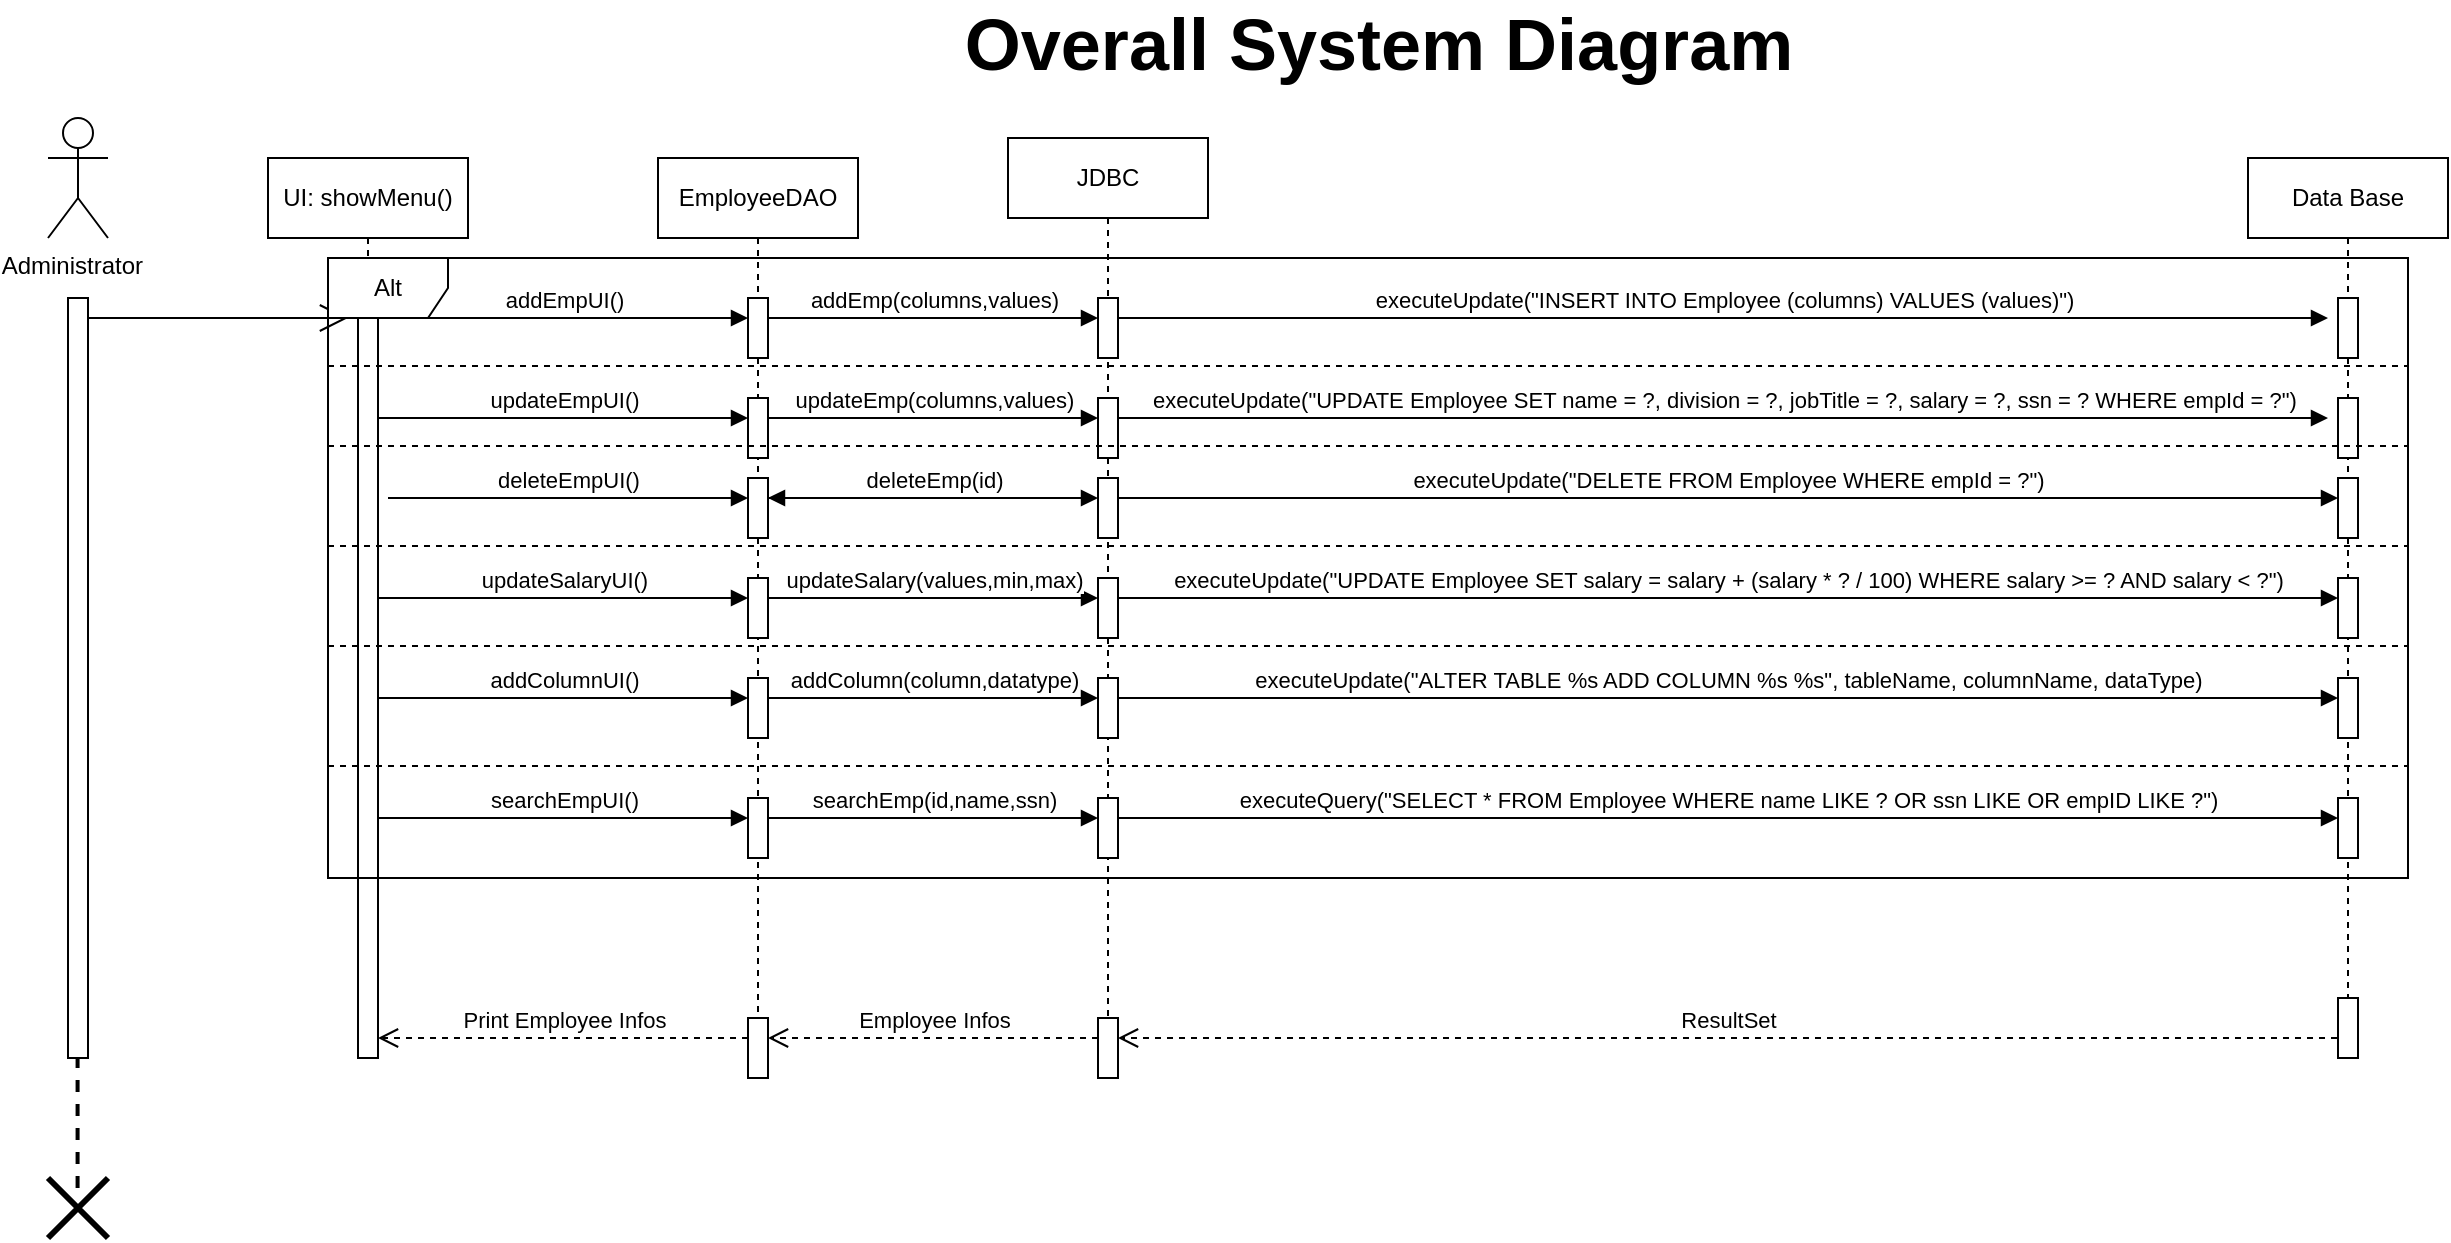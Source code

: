 <mxfile version="24.7.0" type="device">
  <diagram name="Page-1" id="2YBvvXClWsGukQMizWep">
    <mxGraphModel dx="1513" dy="486" grid="1" gridSize="10" guides="1" tooltips="1" connect="1" arrows="1" fold="1" page="1" pageScale="1" pageWidth="850" pageHeight="1100" math="0" shadow="0">
      <root>
        <mxCell id="0" />
        <mxCell id="1" parent="0" />
        <mxCell id="aM9ryv3xv72pqoxQDRHE-1" value="UI: showMenu()" style="shape=umlLifeline;perimeter=lifelinePerimeter;whiteSpace=wrap;html=1;container=0;dropTarget=0;collapsible=0;recursiveResize=0;outlineConnect=0;portConstraint=eastwest;newEdgeStyle={&quot;edgeStyle&quot;:&quot;elbowEdgeStyle&quot;,&quot;elbow&quot;:&quot;vertical&quot;,&quot;curved&quot;:0,&quot;rounded&quot;:0};" parent="1" vertex="1">
          <mxGeometry x="310" y="100" width="100" height="450" as="geometry" />
        </mxCell>
        <mxCell id="aM9ryv3xv72pqoxQDRHE-2" value="" style="html=1;points=[];perimeter=orthogonalPerimeter;outlineConnect=0;targetShapes=umlLifeline;portConstraint=eastwest;newEdgeStyle={&quot;edgeStyle&quot;:&quot;elbowEdgeStyle&quot;,&quot;elbow&quot;:&quot;vertical&quot;,&quot;curved&quot;:0,&quot;rounded&quot;:0};" parent="aM9ryv3xv72pqoxQDRHE-1" vertex="1">
          <mxGeometry x="45" y="70" width="10" height="380" as="geometry" />
        </mxCell>
        <mxCell id="aM9ryv3xv72pqoxQDRHE-8" value="Employee Infos" style="html=1;verticalAlign=bottom;endArrow=open;dashed=1;endSize=8;edgeStyle=elbowEdgeStyle;elbow=vertical;curved=0;rounded=0;" parent="1" edge="1" target="o_ktzE5vsAhw0C9O82WK-55">
          <mxGeometry x="0.001" relative="1" as="geometry">
            <mxPoint x="570" y="540" as="targetPoint" />
            <Array as="points">
              <mxPoint x="635" y="540" />
            </Array>
            <mxPoint x="725" y="540" as="sourcePoint" />
            <mxPoint as="offset" />
          </mxGeometry>
        </mxCell>
        <mxCell id="9l75EntxXl0DtqPnIjqQ-10" value="addEmpUI()" style="html=1;verticalAlign=bottom;endArrow=block;edgeStyle=elbowEdgeStyle;elbow=vertical;curved=0;rounded=0;" parent="1" source="aM9ryv3xv72pqoxQDRHE-2" edge="1">
          <mxGeometry relative="1" as="geometry">
            <mxPoint x="370" y="180" as="sourcePoint" />
            <Array as="points">
              <mxPoint x="450" y="180" />
            </Array>
            <mxPoint x="550" y="180" as="targetPoint" />
          </mxGeometry>
        </mxCell>
        <mxCell id="9l75EntxXl0DtqPnIjqQ-11" value="EmployeeDAO" style="shape=umlLifeline;perimeter=lifelinePerimeter;whiteSpace=wrap;html=1;container=0;dropTarget=0;collapsible=0;recursiveResize=0;outlineConnect=0;portConstraint=eastwest;newEdgeStyle={&quot;edgeStyle&quot;:&quot;elbowEdgeStyle&quot;,&quot;elbow&quot;:&quot;vertical&quot;,&quot;curved&quot;:0,&quot;rounded&quot;:0};" parent="1" vertex="1">
          <mxGeometry x="505" y="100" width="100" height="430" as="geometry" />
        </mxCell>
        <mxCell id="o_ktzE5vsAhw0C9O82WK-19" value="" style="html=1;points=[[0,0,0,0,5],[0,1,0,0,-5],[1,0,0,0,5],[1,1,0,0,-5]];perimeter=orthogonalPerimeter;outlineConnect=0;targetShapes=umlLifeline;portConstraint=eastwest;newEdgeStyle={&quot;curved&quot;:0,&quot;rounded&quot;:0};" vertex="1" parent="9l75EntxXl0DtqPnIjqQ-11">
          <mxGeometry x="45" y="320" width="10" height="30" as="geometry" />
        </mxCell>
        <mxCell id="o_ktzE5vsAhw0C9O82WK-20" value="" style="html=1;points=[[0,0,0,0,5],[0,1,0,0,-5],[1,0,0,0,5],[1,1,0,0,-5]];perimeter=orthogonalPerimeter;outlineConnect=0;targetShapes=umlLifeline;portConstraint=eastwest;newEdgeStyle={&quot;curved&quot;:0,&quot;rounded&quot;:0};" vertex="1" parent="9l75EntxXl0DtqPnIjqQ-11">
          <mxGeometry x="45" y="260" width="10" height="30" as="geometry" />
        </mxCell>
        <mxCell id="o_ktzE5vsAhw0C9O82WK-46" value="" style="html=1;points=[[0,0,0,0,5],[0,1,0,0,-5],[1,0,0,0,5],[1,1,0,0,-5]];perimeter=orthogonalPerimeter;outlineConnect=0;targetShapes=umlLifeline;portConstraint=eastwest;newEdgeStyle={&quot;curved&quot;:0,&quot;rounded&quot;:0};" vertex="1" parent="9l75EntxXl0DtqPnIjqQ-11">
          <mxGeometry x="45" y="120" width="10" height="30" as="geometry" />
        </mxCell>
        <mxCell id="9l75EntxXl0DtqPnIjqQ-13" value="updateEmpUI()" style="html=1;verticalAlign=bottom;endArrow=block;edgeStyle=elbowEdgeStyle;elbow=vertical;curved=0;rounded=0;" parent="1" edge="1">
          <mxGeometry relative="1" as="geometry">
            <mxPoint x="365" y="230" as="sourcePoint" />
            <Array as="points">
              <mxPoint x="455" y="230" />
            </Array>
            <mxPoint x="550" y="230" as="targetPoint" />
          </mxGeometry>
        </mxCell>
        <mxCell id="9l75EntxXl0DtqPnIjqQ-14" value="deleteEmpUI()" style="html=1;verticalAlign=bottom;endArrow=block;edgeStyle=elbowEdgeStyle;elbow=vertical;curved=0;rounded=0;" parent="1" edge="1" target="o_ktzE5vsAhw0C9O82WK-27">
          <mxGeometry relative="1" as="geometry">
            <mxPoint x="370" y="270" as="sourcePoint" />
            <Array as="points">
              <mxPoint x="465" y="270" />
            </Array>
            <mxPoint x="555" y="270" as="targetPoint" />
            <mxPoint as="offset" />
          </mxGeometry>
        </mxCell>
        <mxCell id="9l75EntxXl0DtqPnIjqQ-15" value="searchEmpUI()" style="html=1;verticalAlign=bottom;endArrow=block;edgeStyle=elbowEdgeStyle;elbow=vertical;curved=0;rounded=0;" parent="1" edge="1">
          <mxGeometry relative="1" as="geometry">
            <mxPoint x="365" y="430" as="sourcePoint" />
            <Array as="points">
              <mxPoint x="465" y="430" />
            </Array>
            <mxPoint x="550" y="430" as="targetPoint" />
            <mxPoint as="offset" />
          </mxGeometry>
        </mxCell>
        <mxCell id="9l75EntxXl0DtqPnIjqQ-17" value="updateSalaryUI()" style="html=1;verticalAlign=bottom;endArrow=block;edgeStyle=elbowEdgeStyle;elbow=vertical;curved=0;rounded=0;" parent="1" edge="1">
          <mxGeometry relative="1" as="geometry">
            <mxPoint x="365" y="320" as="sourcePoint" />
            <Array as="points">
              <mxPoint x="475" y="320" />
            </Array>
            <mxPoint x="550" y="320" as="targetPoint" />
            <mxPoint as="offset" />
          </mxGeometry>
        </mxCell>
        <mxCell id="9l75EntxXl0DtqPnIjqQ-18" value="addColumnUI()" style="html=1;verticalAlign=bottom;endArrow=block;edgeStyle=elbowEdgeStyle;elbow=vertical;curved=0;rounded=0;" parent="1" edge="1">
          <mxGeometry relative="1" as="geometry">
            <mxPoint x="365" y="370" as="sourcePoint" />
            <Array as="points">
              <mxPoint x="485" y="370" />
            </Array>
            <mxPoint x="550" y="370" as="targetPoint" />
            <mxPoint as="offset" />
          </mxGeometry>
        </mxCell>
        <mxCell id="9l75EntxXl0DtqPnIjqQ-24" value="addEmp(columns,values)" style="html=1;verticalAlign=bottom;endArrow=block;edgeStyle=elbowEdgeStyle;elbow=vertical;curved=0;rounded=0;" parent="1" source="o_ktzE5vsAhw0C9O82WK-47" target="9l75EntxXl0DtqPnIjqQ-34" edge="1">
          <mxGeometry relative="1" as="geometry">
            <mxPoint x="560" y="180" as="sourcePoint" />
            <Array as="points">
              <mxPoint x="595" y="180" />
            </Array>
            <mxPoint x="640" y="180" as="targetPoint" />
          </mxGeometry>
        </mxCell>
        <mxCell id="9l75EntxXl0DtqPnIjqQ-25" value="updateEmp(columns,values)" style="html=1;verticalAlign=bottom;endArrow=block;edgeStyle=elbowEdgeStyle;elbow=vertical;curved=0;rounded=0;" parent="1" edge="1">
          <mxGeometry relative="1" as="geometry">
            <mxPoint x="560" y="230" as="sourcePoint" />
            <Array as="points">
              <mxPoint x="600" y="230" />
            </Array>
            <mxPoint x="725" y="230" as="targetPoint" />
          </mxGeometry>
        </mxCell>
        <mxCell id="9l75EntxXl0DtqPnIjqQ-26" value="deleteEmp(id)" style="html=1;verticalAlign=bottom;endArrow=block;edgeStyle=elbowEdgeStyle;elbow=vertical;curved=0;rounded=0;" parent="1" edge="1" target="o_ktzE5vsAhw0C9O82WK-50" source="o_ktzE5vsAhw0C9O82WK-27">
          <mxGeometry relative="1" as="geometry">
            <mxPoint x="565" y="270" as="sourcePoint" />
            <Array as="points">
              <mxPoint x="610" y="270" />
            </Array>
            <mxPoint x="730" y="270" as="targetPoint" />
            <mxPoint as="offset" />
          </mxGeometry>
        </mxCell>
        <mxCell id="9l75EntxXl0DtqPnIjqQ-27" value="searchEmp(id,name,ssn)" style="html=1;verticalAlign=bottom;endArrow=block;edgeStyle=elbowEdgeStyle;elbow=vertical;curved=0;rounded=0;" parent="1" edge="1">
          <mxGeometry relative="1" as="geometry">
            <mxPoint x="560" y="430" as="sourcePoint" />
            <Array as="points">
              <mxPoint x="610" y="430" />
            </Array>
            <mxPoint x="725" y="430" as="targetPoint" />
            <mxPoint as="offset" />
          </mxGeometry>
        </mxCell>
        <mxCell id="9l75EntxXl0DtqPnIjqQ-28" value="updateSalary(values,min,max)" style="html=1;verticalAlign=bottom;endArrow=block;edgeStyle=elbowEdgeStyle;elbow=vertical;curved=0;rounded=0;" parent="1" edge="1" source="o_ktzE5vsAhw0C9O82WK-8">
          <mxGeometry relative="1" as="geometry">
            <mxPoint x="560" y="320" as="sourcePoint" />
            <Array as="points">
              <mxPoint x="620" y="320" />
            </Array>
            <mxPoint x="725" y="320" as="targetPoint" />
            <mxPoint as="offset" />
          </mxGeometry>
        </mxCell>
        <mxCell id="9l75EntxXl0DtqPnIjqQ-29" value="addColumn(column,datatype)" style="html=1;verticalAlign=bottom;endArrow=block;edgeStyle=elbowEdgeStyle;elbow=vertical;curved=0;rounded=0;" parent="1" edge="1">
          <mxGeometry relative="1" as="geometry">
            <mxPoint x="560" y="370" as="sourcePoint" />
            <Array as="points">
              <mxPoint x="630" y="370" />
            </Array>
            <mxPoint x="725" y="370" as="targetPoint" />
            <mxPoint as="offset" />
          </mxGeometry>
        </mxCell>
        <mxCell id="9l75EntxXl0DtqPnIjqQ-33" value="JDBC" style="shape=umlLifeline;perimeter=lifelinePerimeter;whiteSpace=wrap;html=1;container=0;dropTarget=0;collapsible=0;recursiveResize=0;outlineConnect=0;portConstraint=eastwest;newEdgeStyle={&quot;edgeStyle&quot;:&quot;elbowEdgeStyle&quot;,&quot;elbow&quot;:&quot;vertical&quot;,&quot;curved&quot;:0,&quot;rounded&quot;:0};" parent="1" vertex="1">
          <mxGeometry x="680" y="90" width="100" height="440" as="geometry" />
        </mxCell>
        <mxCell id="9l75EntxXl0DtqPnIjqQ-34" value="" style="html=1;points=[];perimeter=orthogonalPerimeter;outlineConnect=0;targetShapes=umlLifeline;portConstraint=eastwest;newEdgeStyle={&quot;edgeStyle&quot;:&quot;elbowEdgeStyle&quot;,&quot;elbow&quot;:&quot;vertical&quot;,&quot;curved&quot;:0,&quot;rounded&quot;:0};" parent="9l75EntxXl0DtqPnIjqQ-33" vertex="1">
          <mxGeometry x="45" y="80" width="10" height="30" as="geometry" />
        </mxCell>
        <mxCell id="o_ktzE5vsAhw0C9O82WK-7" value="" style="html=1;points=[[0,0,0,0,5],[0,1,0,0,-5],[1,0,0,0,5],[1,1,0,0,-5]];perimeter=orthogonalPerimeter;outlineConnect=0;targetShapes=umlLifeline;portConstraint=eastwest;newEdgeStyle={&quot;curved&quot;:0,&quot;rounded&quot;:0};" vertex="1" parent="9l75EntxXl0DtqPnIjqQ-33">
          <mxGeometry x="45" y="330" width="10" height="30" as="geometry" />
        </mxCell>
        <mxCell id="o_ktzE5vsAhw0C9O82WK-21" value="" style="html=1;points=[[0,0,0,0,5],[0,1,0,0,-5],[1,0,0,0,5],[1,1,0,0,-5]];perimeter=orthogonalPerimeter;outlineConnect=0;targetShapes=umlLifeline;portConstraint=eastwest;newEdgeStyle={&quot;curved&quot;:0,&quot;rounded&quot;:0};" vertex="1" parent="9l75EntxXl0DtqPnIjqQ-33">
          <mxGeometry x="45" y="270" width="10" height="30" as="geometry" />
        </mxCell>
        <mxCell id="o_ktzE5vsAhw0C9O82WK-24" value="" style="html=1;points=[[0,0,0,0,5],[0,1,0,0,-5],[1,0,0,0,5],[1,1,0,0,-5]];perimeter=orthogonalPerimeter;outlineConnect=0;targetShapes=umlLifeline;portConstraint=eastwest;newEdgeStyle={&quot;curved&quot;:0,&quot;rounded&quot;:0};" vertex="1" parent="9l75EntxXl0DtqPnIjqQ-33">
          <mxGeometry x="45" y="220" width="10" height="30" as="geometry" />
        </mxCell>
        <mxCell id="o_ktzE5vsAhw0C9O82WK-49" value="" style="html=1;points=[];perimeter=orthogonalPerimeter;outlineConnect=0;targetShapes=umlLifeline;portConstraint=eastwest;newEdgeStyle={&quot;edgeStyle&quot;:&quot;elbowEdgeStyle&quot;,&quot;elbow&quot;:&quot;vertical&quot;,&quot;curved&quot;:0,&quot;rounded&quot;:0};" vertex="1" parent="9l75EntxXl0DtqPnIjqQ-33">
          <mxGeometry x="45" y="130" width="10" height="30" as="geometry" />
        </mxCell>
        <mxCell id="o_ktzE5vsAhw0C9O82WK-50" value="" style="html=1;points=[];perimeter=orthogonalPerimeter;outlineConnect=0;targetShapes=umlLifeline;portConstraint=eastwest;newEdgeStyle={&quot;edgeStyle&quot;:&quot;elbowEdgeStyle&quot;,&quot;elbow&quot;:&quot;vertical&quot;,&quot;curved&quot;:0,&quot;rounded&quot;:0};" vertex="1" parent="9l75EntxXl0DtqPnIjqQ-33">
          <mxGeometry x="45" y="170" width="10" height="30" as="geometry" />
        </mxCell>
        <mxCell id="9l75EntxXl0DtqPnIjqQ-35" value="Print Employee Infos" style="html=1;verticalAlign=bottom;endArrow=open;dashed=1;endSize=8;edgeStyle=elbowEdgeStyle;elbow=vertical;curved=0;rounded=0;" parent="1" edge="1" target="aM9ryv3xv72pqoxQDRHE-2" source="o_ktzE5vsAhw0C9O82WK-55">
          <mxGeometry x="0.001" relative="1" as="geometry">
            <mxPoint x="370" y="540" as="targetPoint" />
            <Array as="points">
              <mxPoint x="440" y="540" />
            </Array>
            <mxPoint x="545" y="540" as="sourcePoint" />
            <mxPoint as="offset" />
          </mxGeometry>
        </mxCell>
        <mxCell id="9l75EntxXl0DtqPnIjqQ-38" value="executeQuery(&quot;SELECT * FROM Employee WHERE name LIKE ? OR ssn LIKE OR empID LIKE ?&quot;)" style="html=1;verticalAlign=bottom;endArrow=block;edgeStyle=elbowEdgeStyle;elbow=vertical;curved=0;rounded=0;" parent="1" edge="1">
          <mxGeometry relative="1" as="geometry">
            <mxPoint x="735" y="430" as="sourcePoint" />
            <Array as="points">
              <mxPoint x="775" y="430" />
            </Array>
            <mxPoint x="1345" y="430" as="targetPoint" />
          </mxGeometry>
        </mxCell>
        <mxCell id="9l75EntxXl0DtqPnIjqQ-39" value="ResultSet" style="html=1;verticalAlign=bottom;endArrow=open;dashed=1;endSize=8;edgeStyle=elbowEdgeStyle;elbow=vertical;curved=0;rounded=0;" parent="1" edge="1" target="o_ktzE5vsAhw0C9O82WK-56">
          <mxGeometry x="0.001" relative="1" as="geometry">
            <mxPoint x="740" y="540" as="targetPoint" />
            <Array as="points">
              <mxPoint x="820" y="540" />
            </Array>
            <mxPoint x="1344.5" y="540" as="sourcePoint" />
            <mxPoint as="offset" />
          </mxGeometry>
        </mxCell>
        <mxCell id="PRb0J0y05ek1-gk4vMGP-1" value="executeUpdate(&quot;INSERT INTO Employee (columns) VALUES (values)&quot;)" style="html=1;verticalAlign=bottom;endArrow=block;edgeStyle=elbowEdgeStyle;elbow=vertical;curved=0;rounded=0;" parent="1" source="9l75EntxXl0DtqPnIjqQ-34" edge="1">
          <mxGeometry relative="1" as="geometry">
            <mxPoint x="740" y="180" as="sourcePoint" />
            <Array as="points">
              <mxPoint x="780" y="180" />
            </Array>
            <mxPoint x="1340" y="180" as="targetPoint" />
          </mxGeometry>
        </mxCell>
        <mxCell id="PRb0J0y05ek1-gk4vMGP-2" value="executeUpdate(&quot;UPDATE Employee SET name = ?, division = ?, jobTitle = ?, salary = ?, ssn = ? WHERE empId = ?&quot;)" style="html=1;verticalAlign=bottom;endArrow=block;edgeStyle=elbowEdgeStyle;elbow=vertical;curved=0;rounded=0;" parent="1" edge="1">
          <mxGeometry relative="1" as="geometry">
            <mxPoint x="735" y="230" as="sourcePoint" />
            <Array as="points">
              <mxPoint x="785" y="230" />
            </Array>
            <mxPoint x="1340" y="230" as="targetPoint" />
          </mxGeometry>
        </mxCell>
        <mxCell id="PRb0J0y05ek1-gk4vMGP-3" value="executeUpdate(&quot;DELETE FROM Employee WHERE empId = ?&quot;)" style="html=1;verticalAlign=bottom;endArrow=block;edgeStyle=elbowEdgeStyle;elbow=vertical;curved=0;rounded=0;" parent="1" edge="1" source="o_ktzE5vsAhw0C9O82WK-50">
          <mxGeometry relative="1" as="geometry">
            <mxPoint x="740" y="270" as="sourcePoint" />
            <Array as="points">
              <mxPoint x="795" y="270" />
            </Array>
            <mxPoint x="1345" y="270" as="targetPoint" />
          </mxGeometry>
        </mxCell>
        <mxCell id="PRb0J0y05ek1-gk4vMGP-4" value="executeUpdate(&quot;UPDATE Employee SET salary = salary + (salary * ? / 100) WHERE salary &amp;gt;= ? AND salary &amp;lt; ?&quot;)" style="html=1;verticalAlign=bottom;endArrow=block;edgeStyle=elbowEdgeStyle;elbow=vertical;curved=0;rounded=0;" parent="1" target="o_ktzE5vsAhw0C9O82WK-39" edge="1">
          <mxGeometry relative="1" as="geometry">
            <mxPoint x="735" y="320" as="sourcePoint" />
            <Array as="points">
              <mxPoint x="800" y="320" />
            </Array>
            <mxPoint x="1340" y="320" as="targetPoint" />
          </mxGeometry>
        </mxCell>
        <mxCell id="PRb0J0y05ek1-gk4vMGP-5" value="executeUpdate(&quot;ALTER TABLE %s ADD COLUMN %s %s&quot;, tableName, columnName, dataType)" style="html=1;verticalAlign=bottom;endArrow=block;edgeStyle=elbowEdgeStyle;elbow=vertical;curved=0;rounded=0;" parent="1" target="o_ktzE5vsAhw0C9O82WK-23" edge="1">
          <mxGeometry relative="1" as="geometry">
            <mxPoint x="735" y="370" as="sourcePoint" />
            <Array as="points">
              <mxPoint x="805" y="370" />
            </Array>
            <mxPoint x="1340" y="370" as="targetPoint" />
          </mxGeometry>
        </mxCell>
        <mxCell id="o_ktzE5vsAhw0C9O82WK-3" value="Administrator&amp;nbsp;&amp;nbsp;" style="shape=umlActor;verticalLabelPosition=bottom;verticalAlign=top;html=1;" vertex="1" parent="1">
          <mxGeometry x="200" y="80" width="30" height="60" as="geometry" />
        </mxCell>
        <mxCell id="o_ktzE5vsAhw0C9O82WK-4" value="" style="html=1;points=[[0,0,0,0,5],[0,1,0,0,-5],[1,0,0,0,5],[1,1,0,0,-5]];perimeter=orthogonalPerimeter;outlineConnect=0;targetShapes=umlLifeline;portConstraint=eastwest;newEdgeStyle={&quot;curved&quot;:0,&quot;rounded&quot;:0};" vertex="1" parent="1">
          <mxGeometry x="210" y="170" width="10" height="380" as="geometry" />
        </mxCell>
        <mxCell id="o_ktzE5vsAhw0C9O82WK-6" value="" style="endArrow=open;endFill=1;endSize=12;html=1;rounded=0;" edge="1" parent="1">
          <mxGeometry width="160" relative="1" as="geometry">
            <mxPoint x="220" y="180" as="sourcePoint" />
            <mxPoint x="350" y="180" as="targetPoint" />
          </mxGeometry>
        </mxCell>
        <mxCell id="o_ktzE5vsAhw0C9O82WK-42" value="" style="html=1;verticalAlign=bottom;endArrow=block;edgeStyle=elbowEdgeStyle;elbow=vertical;curved=0;rounded=0;" edge="1" parent="1" target="o_ktzE5vsAhw0C9O82WK-8">
          <mxGeometry relative="1" as="geometry">
            <mxPoint x="560" y="320" as="sourcePoint" />
            <Array as="points" />
            <mxPoint x="725" y="320" as="targetPoint" />
            <mxPoint as="offset" />
          </mxGeometry>
        </mxCell>
        <mxCell id="o_ktzE5vsAhw0C9O82WK-8" value="" style="html=1;points=[[0,0,0,0,5],[0,1,0,0,-5],[1,0,0,0,5],[1,1,0,0,-5]];perimeter=orthogonalPerimeter;outlineConnect=0;targetShapes=umlLifeline;portConstraint=eastwest;newEdgeStyle={&quot;curved&quot;:0,&quot;rounded&quot;:0};" vertex="1" parent="1">
          <mxGeometry x="550" y="310" width="10" height="30" as="geometry" />
        </mxCell>
        <mxCell id="o_ktzE5vsAhw0C9O82WK-45" value="" style="html=1;verticalAlign=bottom;endArrow=block;edgeStyle=elbowEdgeStyle;elbow=vertical;curved=0;rounded=0;" edge="1" parent="1" target="o_ktzE5vsAhw0C9O82WK-27">
          <mxGeometry relative="1" as="geometry">
            <mxPoint x="565" y="270" as="sourcePoint" />
            <Array as="points" />
            <mxPoint x="730" y="270" as="targetPoint" />
            <mxPoint as="offset" />
          </mxGeometry>
        </mxCell>
        <mxCell id="o_ktzE5vsAhw0C9O82WK-27" value="" style="html=1;points=[[0,0,0,0,5],[0,1,0,0,-5],[1,0,0,0,5],[1,1,0,0,-5]];perimeter=orthogonalPerimeter;outlineConnect=0;targetShapes=umlLifeline;portConstraint=eastwest;newEdgeStyle={&quot;curved&quot;:0,&quot;rounded&quot;:0};" vertex="1" parent="1">
          <mxGeometry x="550" y="260" width="10" height="30" as="geometry" />
        </mxCell>
        <mxCell id="o_ktzE5vsAhw0C9O82WK-48" value="" style="html=1;verticalAlign=bottom;endArrow=block;edgeStyle=elbowEdgeStyle;elbow=vertical;curved=0;rounded=0;" edge="1" parent="1" target="o_ktzE5vsAhw0C9O82WK-47">
          <mxGeometry relative="1" as="geometry">
            <mxPoint x="560" y="180" as="sourcePoint" />
            <Array as="points" />
            <mxPoint x="725" y="180" as="targetPoint" />
          </mxGeometry>
        </mxCell>
        <mxCell id="o_ktzE5vsAhw0C9O82WK-47" value="" style="html=1;points=[[0,0,0,0,5],[0,1,0,0,-5],[1,0,0,0,5],[1,1,0,0,-5]];perimeter=orthogonalPerimeter;outlineConnect=0;targetShapes=umlLifeline;portConstraint=eastwest;newEdgeStyle={&quot;curved&quot;:0,&quot;rounded&quot;:0};" vertex="1" parent="1">
          <mxGeometry x="550" y="170" width="10" height="30" as="geometry" />
        </mxCell>
        <mxCell id="9l75EntxXl0DtqPnIjqQ-36" value="Data Base" style="shape=umlLifeline;perimeter=lifelinePerimeter;whiteSpace=wrap;html=1;container=0;dropTarget=0;collapsible=0;recursiveResize=0;outlineConnect=0;portConstraint=eastwest;newEdgeStyle={&quot;edgeStyle&quot;:&quot;elbowEdgeStyle&quot;,&quot;elbow&quot;:&quot;vertical&quot;,&quot;curved&quot;:0,&quot;rounded&quot;:0};size=40;" parent="1" vertex="1">
          <mxGeometry x="1300" y="100" width="100" height="420" as="geometry" />
        </mxCell>
        <mxCell id="9l75EntxXl0DtqPnIjqQ-37" value="" style="html=1;points=[];perimeter=orthogonalPerimeter;outlineConnect=0;targetShapes=umlLifeline;portConstraint=eastwest;newEdgeStyle={&quot;edgeStyle&quot;:&quot;elbowEdgeStyle&quot;,&quot;elbow&quot;:&quot;vertical&quot;,&quot;curved&quot;:0,&quot;rounded&quot;:0};" parent="9l75EntxXl0DtqPnIjqQ-36" vertex="1">
          <mxGeometry x="45" y="70" width="10" height="30" as="geometry" />
        </mxCell>
        <mxCell id="o_ktzE5vsAhw0C9O82WK-9" value="" style="html=1;points=[[0,0,0,0,5],[0,1,0,0,-5],[1,0,0,0,5],[1,1,0,0,-5]];perimeter=orthogonalPerimeter;outlineConnect=0;targetShapes=umlLifeline;portConstraint=eastwest;newEdgeStyle={&quot;curved&quot;:0,&quot;rounded&quot;:0};" vertex="1" parent="9l75EntxXl0DtqPnIjqQ-36">
          <mxGeometry x="45" y="320" width="10" height="30" as="geometry" />
        </mxCell>
        <mxCell id="o_ktzE5vsAhw0C9O82WK-23" value="" style="html=1;points=[[0,0,0,0,5],[0,1,0,0,-5],[1,0,0,0,5],[1,1,0,0,-5]];perimeter=orthogonalPerimeter;outlineConnect=0;targetShapes=umlLifeline;portConstraint=eastwest;newEdgeStyle={&quot;curved&quot;:0,&quot;rounded&quot;:0};" vertex="1" parent="9l75EntxXl0DtqPnIjqQ-36">
          <mxGeometry x="45" y="260" width="10" height="30" as="geometry" />
        </mxCell>
        <mxCell id="o_ktzE5vsAhw0C9O82WK-39" value="" style="html=1;points=[[0,0,0,0,5],[0,1,0,0,-5],[1,0,0,0,5],[1,1,0,0,-5]];perimeter=orthogonalPerimeter;outlineConnect=0;targetShapes=umlLifeline;portConstraint=eastwest;newEdgeStyle={&quot;curved&quot;:0,&quot;rounded&quot;:0};" vertex="1" parent="9l75EntxXl0DtqPnIjqQ-36">
          <mxGeometry x="45" y="210" width="10" height="30" as="geometry" />
        </mxCell>
        <mxCell id="o_ktzE5vsAhw0C9O82WK-36" value="" style="html=1;points=[[0,0,0,0,5],[0,1,0,0,-5],[1,0,0,0,5],[1,1,0,0,-5]];perimeter=orthogonalPerimeter;outlineConnect=0;targetShapes=umlLifeline;portConstraint=eastwest;newEdgeStyle={&quot;curved&quot;:0,&quot;rounded&quot;:0};" vertex="1" parent="9l75EntxXl0DtqPnIjqQ-36">
          <mxGeometry x="45" y="160" width="10" height="30" as="geometry" />
        </mxCell>
        <mxCell id="o_ktzE5vsAhw0C9O82WK-38" value="" style="html=1;points=[[0,0,0,0,5],[0,1,0,0,-5],[1,0,0,0,5],[1,1,0,0,-5]];perimeter=orthogonalPerimeter;outlineConnect=0;targetShapes=umlLifeline;portConstraint=eastwest;newEdgeStyle={&quot;curved&quot;:0,&quot;rounded&quot;:0};" vertex="1" parent="9l75EntxXl0DtqPnIjqQ-36">
          <mxGeometry x="45" y="120" width="10" height="30" as="geometry" />
        </mxCell>
        <mxCell id="o_ktzE5vsAhw0C9O82WK-51" value="Alt" style="shape=umlFrame;whiteSpace=wrap;html=1;pointerEvents=0;" vertex="1" parent="1">
          <mxGeometry x="340" y="150" width="1040" height="310" as="geometry" />
        </mxCell>
        <mxCell id="o_ktzE5vsAhw0C9O82WK-55" value="" style="html=1;points=[[0,0,0,0,5],[0,1,0,0,-5],[1,0,0,0,5],[1,1,0,0,-5]];perimeter=orthogonalPerimeter;outlineConnect=0;targetShapes=umlLifeline;portConstraint=eastwest;newEdgeStyle={&quot;curved&quot;:0,&quot;rounded&quot;:0};" vertex="1" parent="1">
          <mxGeometry x="550" y="530" width="10" height="30" as="geometry" />
        </mxCell>
        <mxCell id="o_ktzE5vsAhw0C9O82WK-56" value="" style="html=1;points=[[0,0,0,0,5],[0,1,0,0,-5],[1,0,0,0,5],[1,1,0,0,-5]];perimeter=orthogonalPerimeter;outlineConnect=0;targetShapes=umlLifeline;portConstraint=eastwest;newEdgeStyle={&quot;curved&quot;:0,&quot;rounded&quot;:0};" vertex="1" parent="1">
          <mxGeometry x="725" y="530" width="10" height="30" as="geometry" />
        </mxCell>
        <mxCell id="o_ktzE5vsAhw0C9O82WK-29" value="" style="html=1;points=[[0,0,0,0,5],[0,1,0,0,-5],[1,0,0,0,5],[1,1,0,0,-5]];perimeter=orthogonalPerimeter;outlineConnect=0;targetShapes=umlLifeline;portConstraint=eastwest;newEdgeStyle={&quot;curved&quot;:0,&quot;rounded&quot;:0};" vertex="1" parent="1">
          <mxGeometry x="1345" y="520" width="10" height="30" as="geometry" />
        </mxCell>
        <mxCell id="o_ktzE5vsAhw0C9O82WK-57" value="" style="line;strokeWidth=1;fillColor=none;align=left;verticalAlign=middle;spacingTop=-1;spacingLeft=3;spacingRight=3;rotatable=0;labelPosition=right;points=[];portConstraint=eastwest;strokeColor=inherit;dashed=1;" vertex="1" parent="1">
          <mxGeometry x="340" y="200" width="1040" height="8" as="geometry" />
        </mxCell>
        <mxCell id="o_ktzE5vsAhw0C9O82WK-60" value="" style="line;strokeWidth=1;fillColor=none;align=left;verticalAlign=middle;spacingTop=-1;spacingLeft=3;spacingRight=3;rotatable=0;labelPosition=right;points=[];portConstraint=eastwest;strokeColor=inherit;dashed=1;" vertex="1" parent="1">
          <mxGeometry x="340" y="240" width="1040" height="8" as="geometry" />
        </mxCell>
        <mxCell id="o_ktzE5vsAhw0C9O82WK-61" value="" style="line;strokeWidth=1;fillColor=none;align=left;verticalAlign=middle;spacingTop=-1;spacingLeft=3;spacingRight=3;rotatable=0;labelPosition=right;points=[];portConstraint=eastwest;strokeColor=inherit;dashed=1;" vertex="1" parent="1">
          <mxGeometry x="340" y="290" width="1040" height="8" as="geometry" />
        </mxCell>
        <mxCell id="o_ktzE5vsAhw0C9O82WK-62" value="" style="line;strokeWidth=1;fillColor=none;align=left;verticalAlign=middle;spacingTop=-1;spacingLeft=3;spacingRight=3;rotatable=0;labelPosition=right;points=[];portConstraint=eastwest;strokeColor=inherit;dashed=1;" vertex="1" parent="1">
          <mxGeometry x="340" y="340" width="1040" height="8" as="geometry" />
        </mxCell>
        <mxCell id="o_ktzE5vsAhw0C9O82WK-63" value="" style="line;strokeWidth=1;fillColor=none;align=left;verticalAlign=middle;spacingTop=-1;spacingLeft=3;spacingRight=3;rotatable=0;labelPosition=right;points=[];portConstraint=eastwest;strokeColor=inherit;dashed=1;" vertex="1" parent="1">
          <mxGeometry x="340" y="400" width="1040" height="8" as="geometry" />
        </mxCell>
        <mxCell id="o_ktzE5vsAhw0C9O82WK-64" value="&lt;font style=&quot;font-size: 36px;&quot;&gt;Overall System Diagram&amp;nbsp;&lt;/font&gt;" style="text;align=center;fontStyle=1;verticalAlign=middle;spacingLeft=3;spacingRight=3;strokeColor=none;rotatable=0;points=[[0,0.5],[1,0.5]];portConstraint=eastwest;html=1;" vertex="1" parent="1">
          <mxGeometry x="830" y="30" width="80" height="26" as="geometry" />
        </mxCell>
        <mxCell id="o_ktzE5vsAhw0C9O82WK-65" value="" style="endArrow=none;dashed=1;html=1;strokeWidth=2;rounded=0;entryX=0;entryY=1;entryDx=0;entryDy=-5;entryPerimeter=0;" edge="1" parent="1">
          <mxGeometry width="50" height="50" relative="1" as="geometry">
            <mxPoint x="214.79" y="615" as="sourcePoint" />
            <mxPoint x="214.79" y="550" as="targetPoint" />
          </mxGeometry>
        </mxCell>
        <mxCell id="o_ktzE5vsAhw0C9O82WK-66" value="" style="shape=umlDestroy;whiteSpace=wrap;html=1;strokeWidth=3;targetShapes=umlLifeline;" vertex="1" parent="1">
          <mxGeometry x="200" y="610" width="30" height="30" as="geometry" />
        </mxCell>
      </root>
    </mxGraphModel>
  </diagram>
</mxfile>
